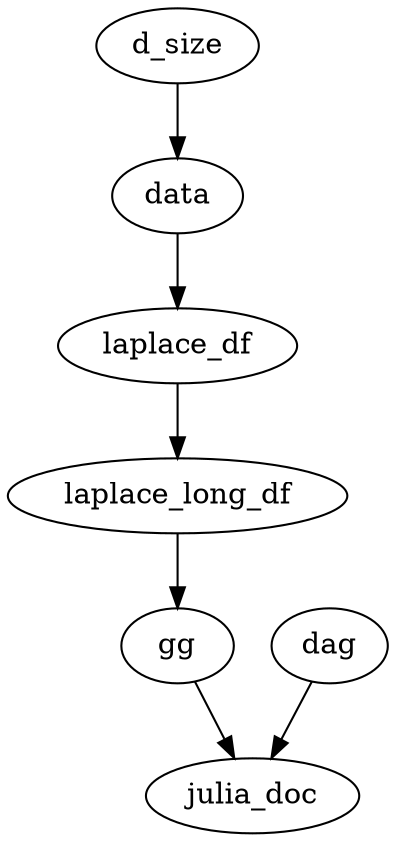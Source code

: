 /* Created by igraph 0.10.13-126-g31c4e6ffc */
digraph {
  0 [
    label=d_size
  ];
  1 [
    label=data
  ];
  2 [
    label=laplace_df
  ];
  3 [
    label=laplace_long_df
  ];
  4 [
    label=dag
  ];
  5 [
    label=gg
  ];
  6 [
    label=julia_doc
  ];

  0 -> 1;
  1 -> 2;
  2 -> 3;
  3 -> 5;
  4 -> 6;
  5 -> 6;
}
